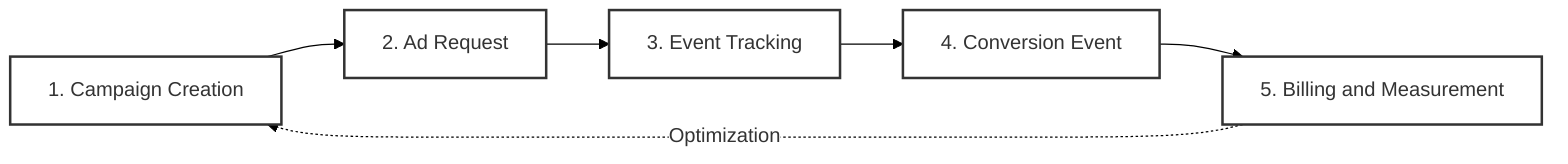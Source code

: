 %%{init: {'theme':'base', 'themeVariables': {'primaryColor':'#ffffff','primaryBorderColor':'#333','background':'#ffffff'}}}%%
graph LR
    %% Step 1: Campaign Creation
    CreateCampaign[1. Campaign Creation]

    %% Step 2: Ad Request
    CreateCampaign --> AdRequest[2. Ad Request]

    %% Step 3: Event Tracking
    AdRequest --> SendEvents[3. Event Tracking]

    %% Step 4: Conversion Event
    SendEvents --> ConversionEvent[4. Conversion Event]

    %% Step 5: Billing and Measurement
    ConversionEvent --> Billing[5. Billing and Measurement]

    %% Continuous cycle
    Billing -.->|Optimization| CreateCampaign

    %% Styles
    classDef default fill:#ffffff,stroke:#333,stroke-width:2px